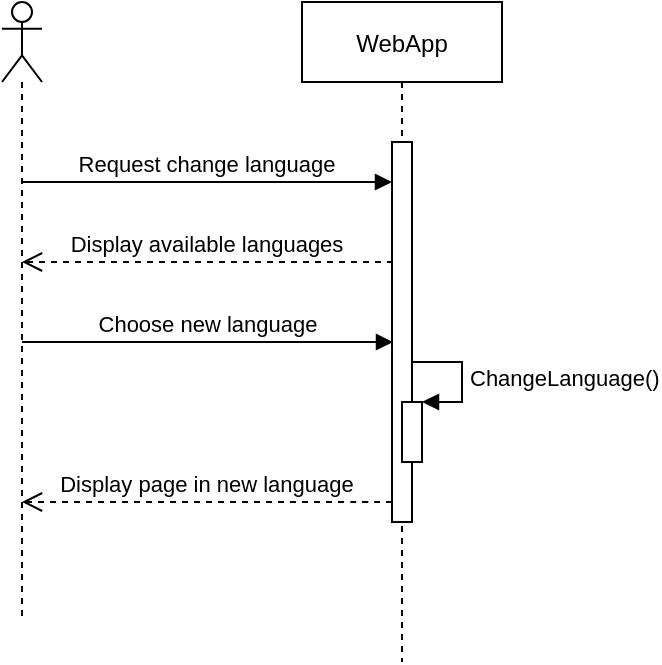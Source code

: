 <mxfile version="13.7.7" type="device"><diagram id="kgpKYQtTHZ0yAKxKKP6v" name="Page-1"><mxGraphModel dx="1422" dy="831" grid="1" gridSize="10" guides="1" tooltips="1" connect="1" arrows="1" fold="1" page="1" pageScale="1" pageWidth="1100" pageHeight="850" math="0" shadow="0"><root><mxCell id="0"/><mxCell id="1" parent="0"/><mxCell id="3nuBFxr9cyL0pnOWT2aG-1" value="WebApp" style="shape=umlLifeline;perimeter=lifelinePerimeter;container=1;collapsible=0;recursiveResize=0;rounded=0;shadow=0;strokeWidth=1;" parent="1" vertex="1"><mxGeometry x="170" y="80" width="100" height="330" as="geometry"/></mxCell><mxCell id="3nuBFxr9cyL0pnOWT2aG-2" value="" style="points=[];perimeter=orthogonalPerimeter;rounded=0;shadow=0;strokeWidth=1;" parent="3nuBFxr9cyL0pnOWT2aG-1" vertex="1"><mxGeometry x="45" y="70" width="10" height="190" as="geometry"/></mxCell><mxCell id="p8yf5OMEc5uxuksPVZm--1" value="" style="shape=umlLifeline;participant=umlActor;perimeter=lifelinePerimeter;whiteSpace=wrap;html=1;container=1;collapsible=0;recursiveResize=0;verticalAlign=top;spacingTop=36;outlineConnect=0;" parent="1" vertex="1"><mxGeometry x="20" y="80" width="20" height="310" as="geometry"/></mxCell><mxCell id="p8yf5OMEc5uxuksPVZm--46" value="Display page in new language" style="verticalAlign=bottom;endArrow=open;dashed=1;endSize=8;shadow=0;strokeWidth=1;" parent="1" source="3nuBFxr9cyL0pnOWT2aG-2" target="p8yf5OMEc5uxuksPVZm--1" edge="1"><mxGeometry relative="1" as="geometry"><mxPoint x="75" y="830" as="targetPoint"/><mxPoint x="140" y="830" as="sourcePoint"/><Array as="points"><mxPoint x="200" y="330"/></Array></mxGeometry></mxCell><mxCell id="p8yf5OMEc5uxuksPVZm--47" value="Request change language" style="verticalAlign=bottom;endArrow=block;shadow=0;strokeWidth=1;" parent="1" source="p8yf5OMEc5uxuksPVZm--1" target="3nuBFxr9cyL0pnOWT2aG-2" edge="1"><mxGeometry relative="1" as="geometry"><mxPoint x="-20" y="180.0" as="sourcePoint"/><mxPoint x="140" y="180" as="targetPoint"/><Array as="points"><mxPoint x="120" y="170"/></Array></mxGeometry></mxCell><mxCell id="FSToMLk3ME3tA_7Nq4md-9" value="Display available languages" style="verticalAlign=bottom;endArrow=open;dashed=1;endSize=8;shadow=0;strokeWidth=1;" edge="1" parent="1"><mxGeometry relative="1" as="geometry"><mxPoint x="30" y="210" as="targetPoint"/><mxPoint x="215.5" y="210" as="sourcePoint"/></mxGeometry></mxCell><mxCell id="FSToMLk3ME3tA_7Nq4md-10" value="Choose new language" style="verticalAlign=bottom;endArrow=block;shadow=0;strokeWidth=1;" edge="1" parent="1"><mxGeometry relative="1" as="geometry"><mxPoint x="30" y="250" as="sourcePoint"/><mxPoint x="215.5" y="250" as="targetPoint"/></mxGeometry></mxCell><mxCell id="FSToMLk3ME3tA_7Nq4md-11" value="" style="html=1;points=[];perimeter=orthogonalPerimeter;labelBackgroundColor=#ffffff;strokeWidth=1;" vertex="1" parent="1"><mxGeometry x="220" y="280" width="10" height="30" as="geometry"/></mxCell><mxCell id="FSToMLk3ME3tA_7Nq4md-12" value="ChangeLanguage()" style="edgeStyle=orthogonalEdgeStyle;html=1;align=left;spacingLeft=2;endArrow=block;rounded=0;entryX=1;entryY=0;strokeWidth=1;" edge="1" target="FSToMLk3ME3tA_7Nq4md-11" parent="1"><mxGeometry relative="1" as="geometry"><mxPoint x="225" y="260" as="sourcePoint"/><Array as="points"><mxPoint x="250" y="260"/></Array></mxGeometry></mxCell></root></mxGraphModel></diagram></mxfile>